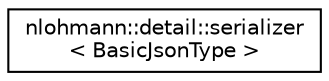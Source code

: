 digraph "Graphical Class Hierarchy"
{
 // LATEX_PDF_SIZE
  edge [fontname="Helvetica",fontsize="10",labelfontname="Helvetica",labelfontsize="10"];
  node [fontname="Helvetica",fontsize="10",shape=record];
  rankdir="LR";
  Node0 [label="nlohmann::detail::serializer\l\< BasicJsonType \>",height=0.2,width=0.4,color="black", fillcolor="white", style="filled",URL="$classnlohmann_1_1detail_1_1serializer.html",tooltip=" "];
}
